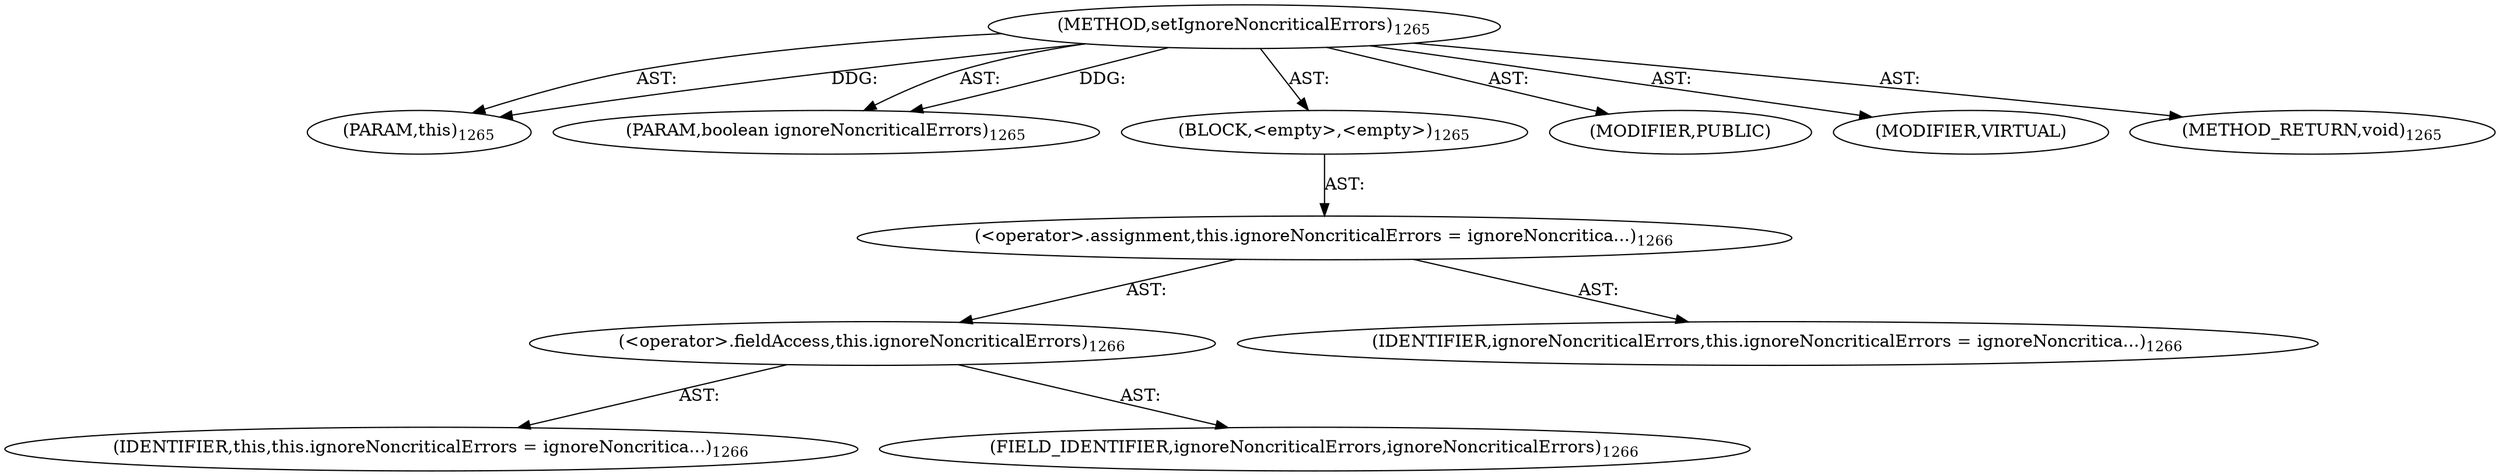digraph "setIgnoreNoncriticalErrors" {  
"111669149751" [label = <(METHOD,setIgnoreNoncriticalErrors)<SUB>1265</SUB>> ]
"115964117039" [label = <(PARAM,this)<SUB>1265</SUB>> ]
"115964117123" [label = <(PARAM,boolean ignoreNoncriticalErrors)<SUB>1265</SUB>> ]
"25769803986" [label = <(BLOCK,&lt;empty&gt;,&lt;empty&gt;)<SUB>1265</SUB>> ]
"30064771878" [label = <(&lt;operator&gt;.assignment,this.ignoreNoncriticalErrors = ignoreNoncritica...)<SUB>1266</SUB>> ]
"30064771879" [label = <(&lt;operator&gt;.fieldAccess,this.ignoreNoncriticalErrors)<SUB>1266</SUB>> ]
"68719476850" [label = <(IDENTIFIER,this,this.ignoreNoncriticalErrors = ignoreNoncritica...)<SUB>1266</SUB>> ]
"55834575038" [label = <(FIELD_IDENTIFIER,ignoreNoncriticalErrors,ignoreNoncriticalErrors)<SUB>1266</SUB>> ]
"68719477503" [label = <(IDENTIFIER,ignoreNoncriticalErrors,this.ignoreNoncriticalErrors = ignoreNoncritica...)<SUB>1266</SUB>> ]
"133143986351" [label = <(MODIFIER,PUBLIC)> ]
"133143986352" [label = <(MODIFIER,VIRTUAL)> ]
"128849018935" [label = <(METHOD_RETURN,void)<SUB>1265</SUB>> ]
  "111669149751" -> "115964117039"  [ label = "AST: "] 
  "111669149751" -> "115964117123"  [ label = "AST: "] 
  "111669149751" -> "25769803986"  [ label = "AST: "] 
  "111669149751" -> "133143986351"  [ label = "AST: "] 
  "111669149751" -> "133143986352"  [ label = "AST: "] 
  "111669149751" -> "128849018935"  [ label = "AST: "] 
  "25769803986" -> "30064771878"  [ label = "AST: "] 
  "30064771878" -> "30064771879"  [ label = "AST: "] 
  "30064771878" -> "68719477503"  [ label = "AST: "] 
  "30064771879" -> "68719476850"  [ label = "AST: "] 
  "30064771879" -> "55834575038"  [ label = "AST: "] 
  "111669149751" -> "115964117039"  [ label = "DDG: "] 
  "111669149751" -> "115964117123"  [ label = "DDG: "] 
}
